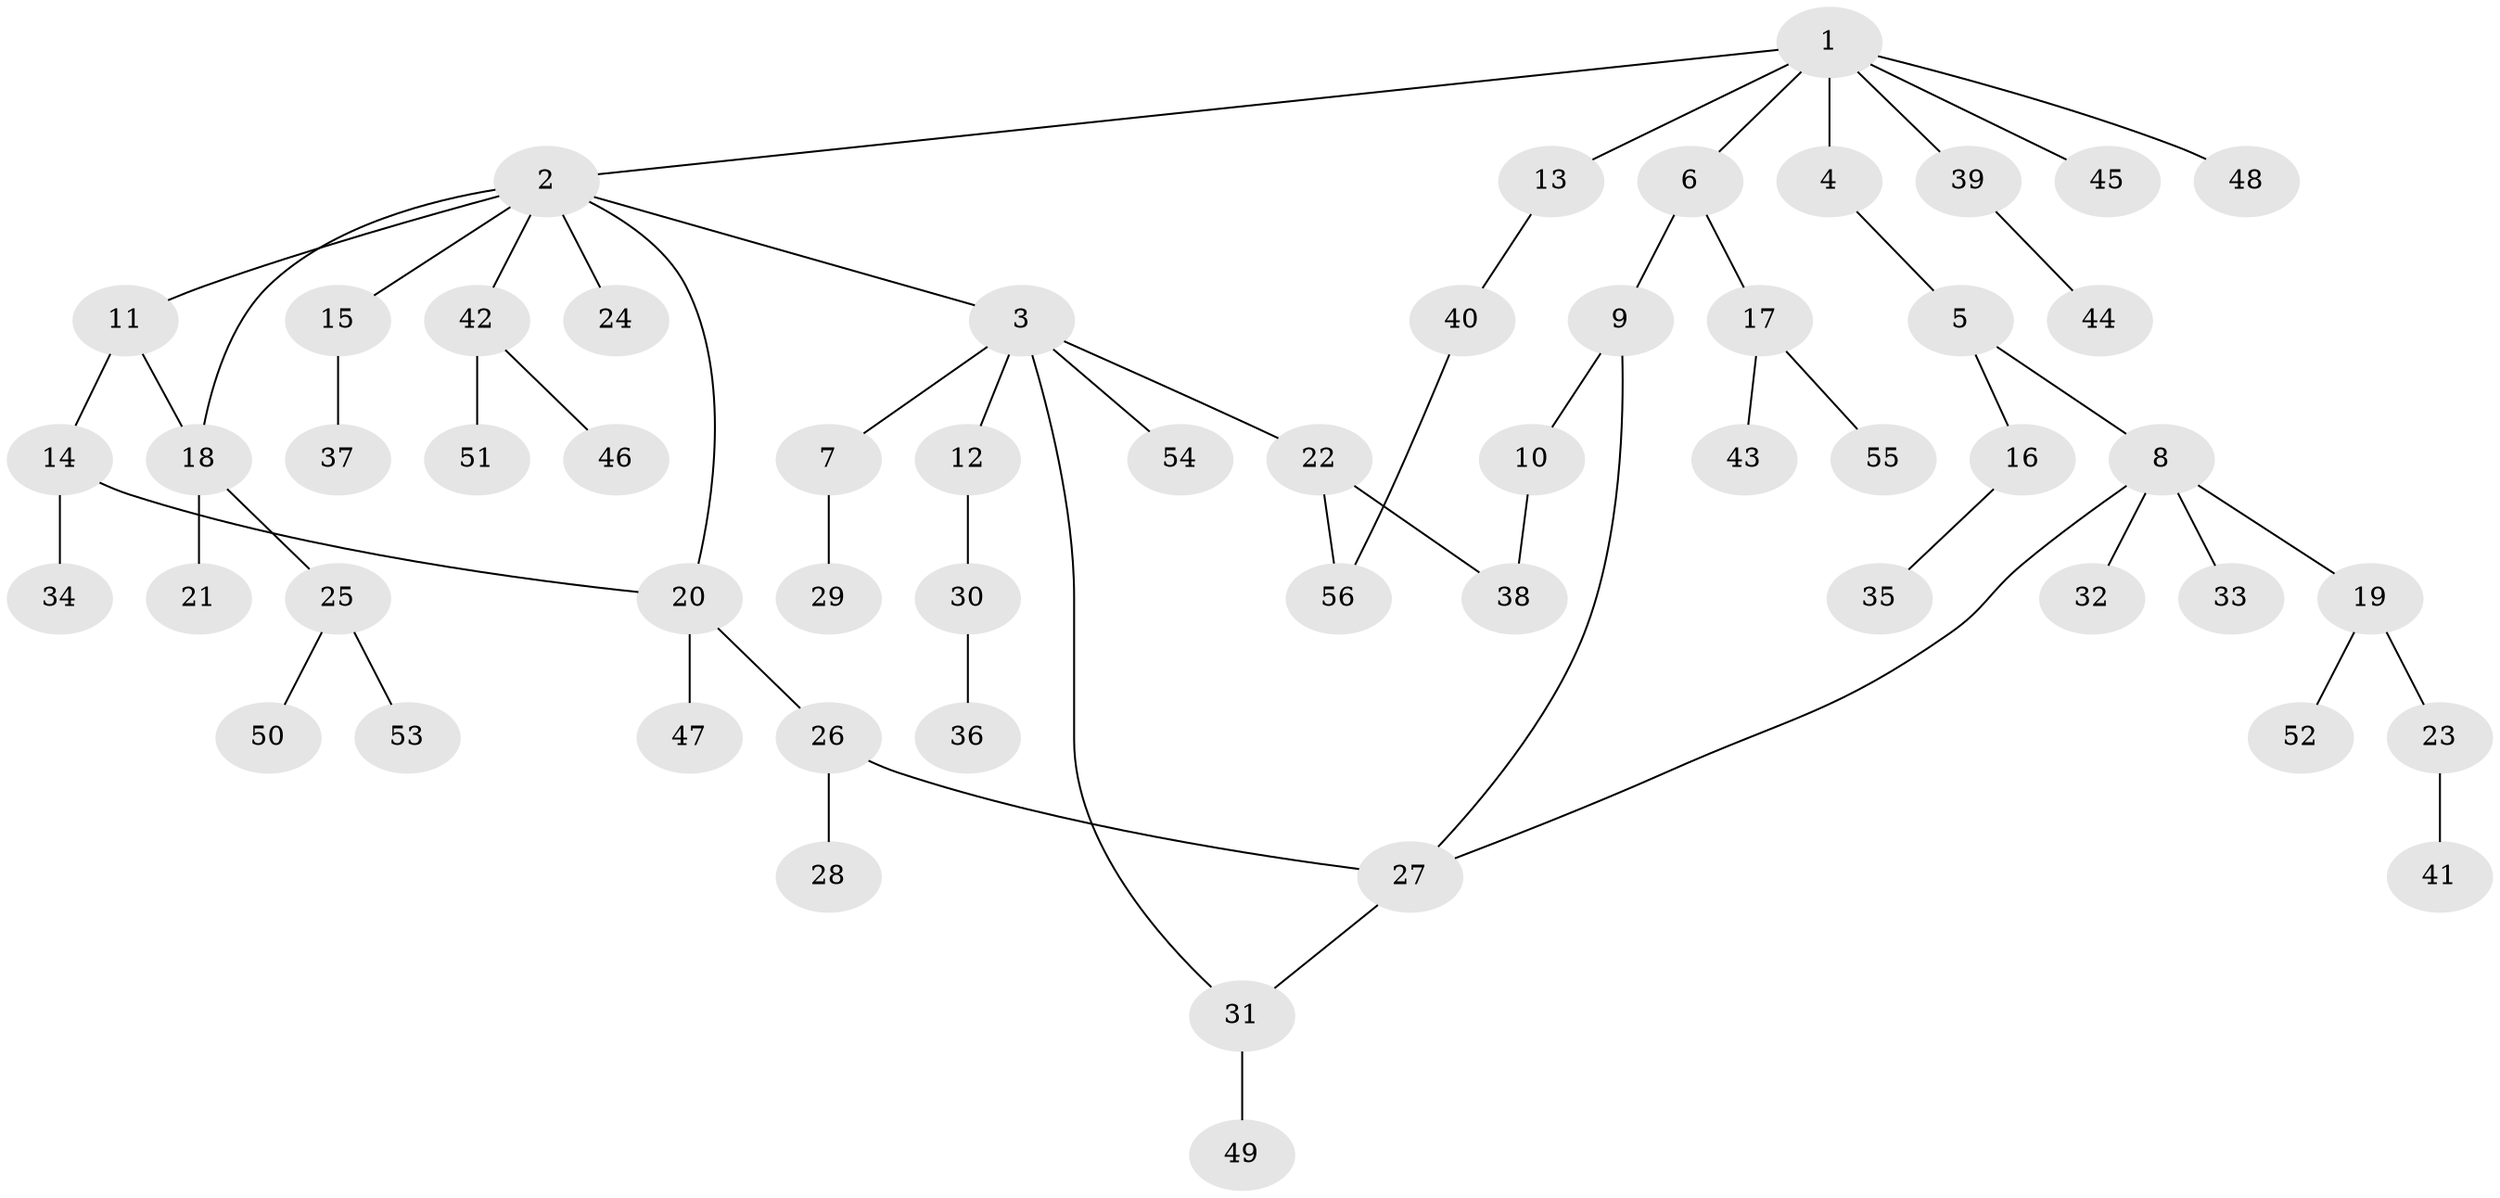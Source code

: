 // coarse degree distribution, {6: 0.05405405405405406, 8: 0.02702702702702703, 3: 0.16216216216216217, 4: 0.08108108108108109, 2: 0.1891891891891892, 1: 0.4594594594594595, 5: 0.02702702702702703}
// Generated by graph-tools (version 1.1) at 2025/41/03/06/25 10:41:30]
// undirected, 56 vertices, 62 edges
graph export_dot {
graph [start="1"]
  node [color=gray90,style=filled];
  1;
  2;
  3;
  4;
  5;
  6;
  7;
  8;
  9;
  10;
  11;
  12;
  13;
  14;
  15;
  16;
  17;
  18;
  19;
  20;
  21;
  22;
  23;
  24;
  25;
  26;
  27;
  28;
  29;
  30;
  31;
  32;
  33;
  34;
  35;
  36;
  37;
  38;
  39;
  40;
  41;
  42;
  43;
  44;
  45;
  46;
  47;
  48;
  49;
  50;
  51;
  52;
  53;
  54;
  55;
  56;
  1 -- 2;
  1 -- 4;
  1 -- 6;
  1 -- 13;
  1 -- 39;
  1 -- 45;
  1 -- 48;
  2 -- 3;
  2 -- 11;
  2 -- 15;
  2 -- 18;
  2 -- 20;
  2 -- 24;
  2 -- 42;
  3 -- 7;
  3 -- 12;
  3 -- 22;
  3 -- 31;
  3 -- 54;
  4 -- 5;
  5 -- 8;
  5 -- 16;
  6 -- 9;
  6 -- 17;
  7 -- 29;
  8 -- 19;
  8 -- 32;
  8 -- 33;
  8 -- 27;
  9 -- 10;
  9 -- 27;
  10 -- 38;
  11 -- 14;
  11 -- 18;
  12 -- 30;
  13 -- 40;
  14 -- 34;
  14 -- 20;
  15 -- 37;
  16 -- 35;
  17 -- 43;
  17 -- 55;
  18 -- 21;
  18 -- 25;
  19 -- 23;
  19 -- 52;
  20 -- 26;
  20 -- 47;
  22 -- 38;
  22 -- 56;
  23 -- 41;
  25 -- 50;
  25 -- 53;
  26 -- 27;
  26 -- 28;
  27 -- 31;
  30 -- 36;
  31 -- 49;
  39 -- 44;
  40 -- 56;
  42 -- 46;
  42 -- 51;
}
